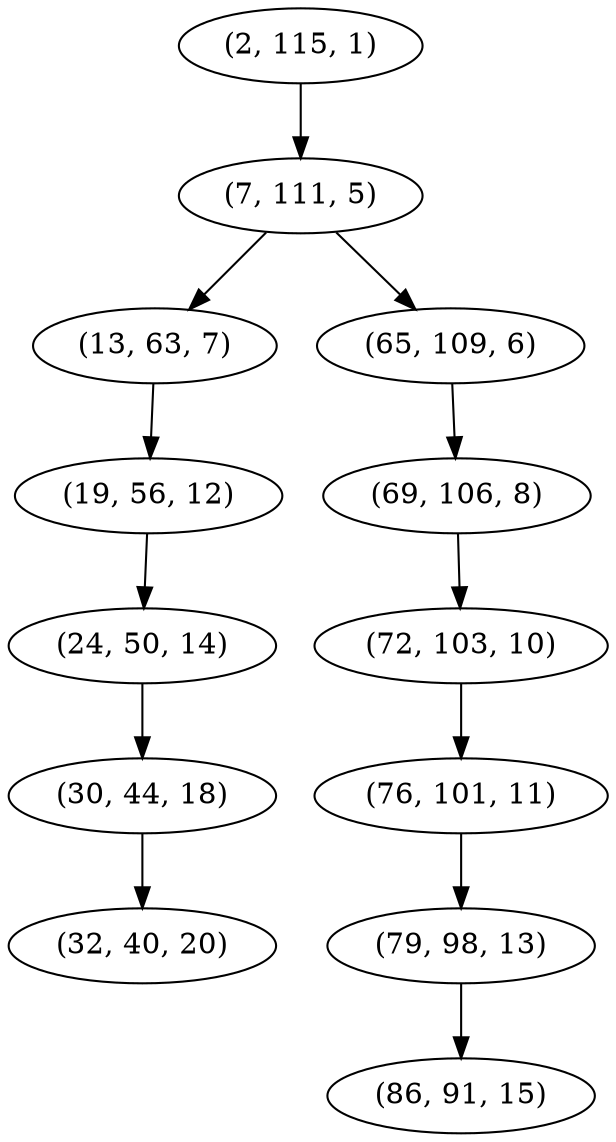 digraph tree {
    "(2, 115, 1)";
    "(7, 111, 5)";
    "(13, 63, 7)";
    "(19, 56, 12)";
    "(24, 50, 14)";
    "(30, 44, 18)";
    "(32, 40, 20)";
    "(65, 109, 6)";
    "(69, 106, 8)";
    "(72, 103, 10)";
    "(76, 101, 11)";
    "(79, 98, 13)";
    "(86, 91, 15)";
    "(2, 115, 1)" -> "(7, 111, 5)";
    "(7, 111, 5)" -> "(13, 63, 7)";
    "(7, 111, 5)" -> "(65, 109, 6)";
    "(13, 63, 7)" -> "(19, 56, 12)";
    "(19, 56, 12)" -> "(24, 50, 14)";
    "(24, 50, 14)" -> "(30, 44, 18)";
    "(30, 44, 18)" -> "(32, 40, 20)";
    "(65, 109, 6)" -> "(69, 106, 8)";
    "(69, 106, 8)" -> "(72, 103, 10)";
    "(72, 103, 10)" -> "(76, 101, 11)";
    "(76, 101, 11)" -> "(79, 98, 13)";
    "(79, 98, 13)" -> "(86, 91, 15)";
}
